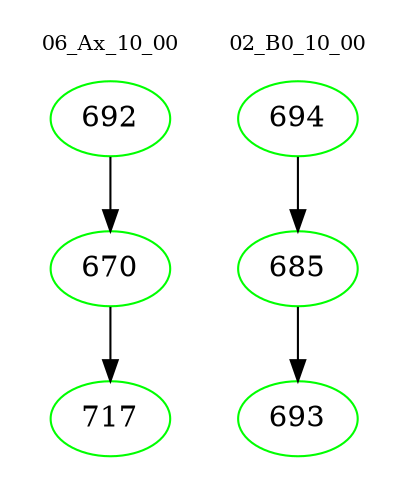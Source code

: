 digraph{
subgraph cluster_0 {
color = white
label = "06_Ax_10_00";
fontsize=10;
T0_692 [label="692", color="green"]
T0_692 -> T0_670 [color="black"]
T0_670 [label="670", color="green"]
T0_670 -> T0_717 [color="black"]
T0_717 [label="717", color="green"]
}
subgraph cluster_1 {
color = white
label = "02_B0_10_00";
fontsize=10;
T1_694 [label="694", color="green"]
T1_694 -> T1_685 [color="black"]
T1_685 [label="685", color="green"]
T1_685 -> T1_693 [color="black"]
T1_693 [label="693", color="green"]
}
}
